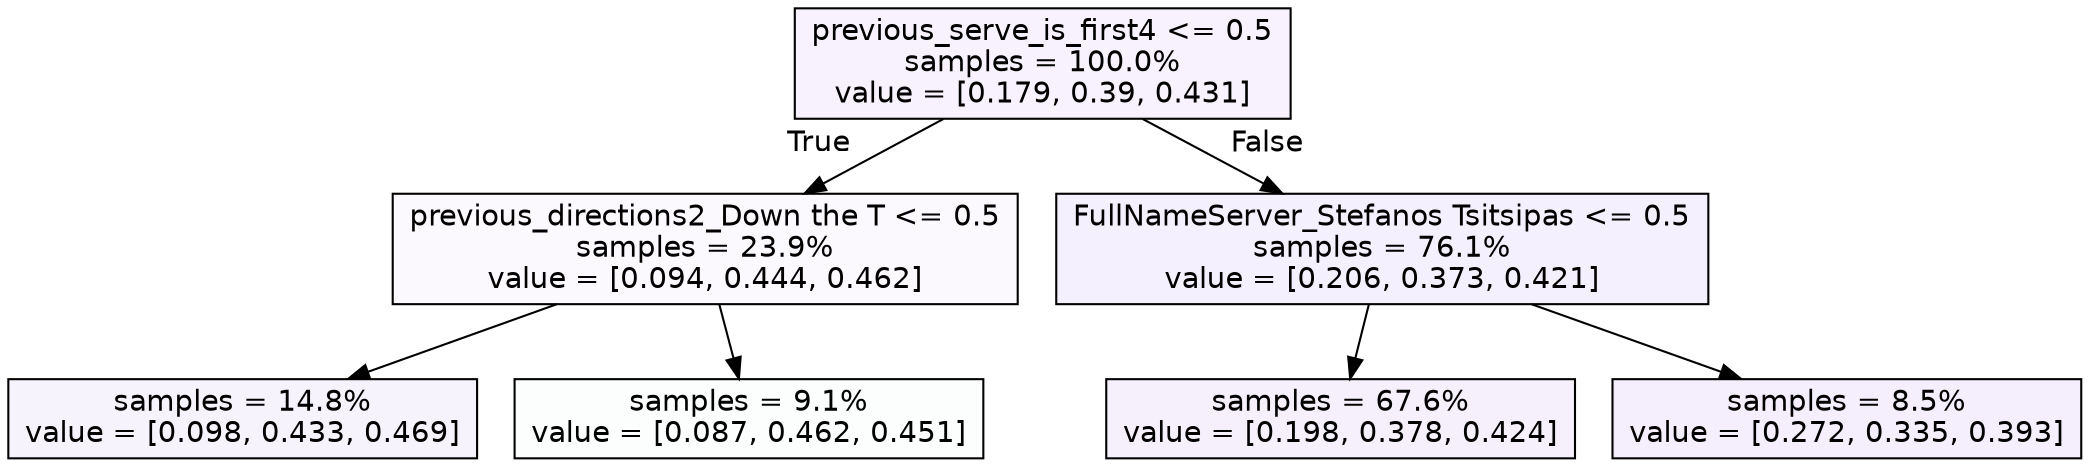 digraph Tree {
node [shape=box, style="filled", color="black", fontname="helvetica"] ;
edge [fontname="helvetica"] ;
0 [label="previous_serve_is_first4 <= 0.5\nsamples = 100.0%\nvalue = [0.179, 0.39, 0.431]", fillcolor="#f7f2fd"] ;
1 [label="previous_directions2_Down the T <= 0.5\nsamples = 23.9%\nvalue = [0.094, 0.444, 0.462]", fillcolor="#fbf9fe"] ;
0 -> 1 [labeldistance=2.5, labelangle=45, headlabel="True"] ;
2 [label="samples = 14.8%\nvalue = [0.098, 0.433, 0.469]", fillcolor="#f7f3fd"] ;
1 -> 2 ;
3 [label="samples = 9.1%\nvalue = [0.087, 0.462, 0.451]", fillcolor="#fbfefd"] ;
1 -> 3 ;
4 [label="FullNameServer_Stefanos Tsitsipas <= 0.5\nsamples = 76.1%\nvalue = [0.206, 0.373, 0.421]", fillcolor="#f5f0fd"] ;
0 -> 4 [labeldistance=2.5, labelangle=-45, headlabel="False"] ;
5 [label="samples = 67.6%\nvalue = [0.198, 0.378, 0.424]", fillcolor="#f6f0fd"] ;
4 -> 5 ;
6 [label="samples = 8.5%\nvalue = [0.272, 0.335, 0.393]", fillcolor="#f4eefd"] ;
4 -> 6 ;
}